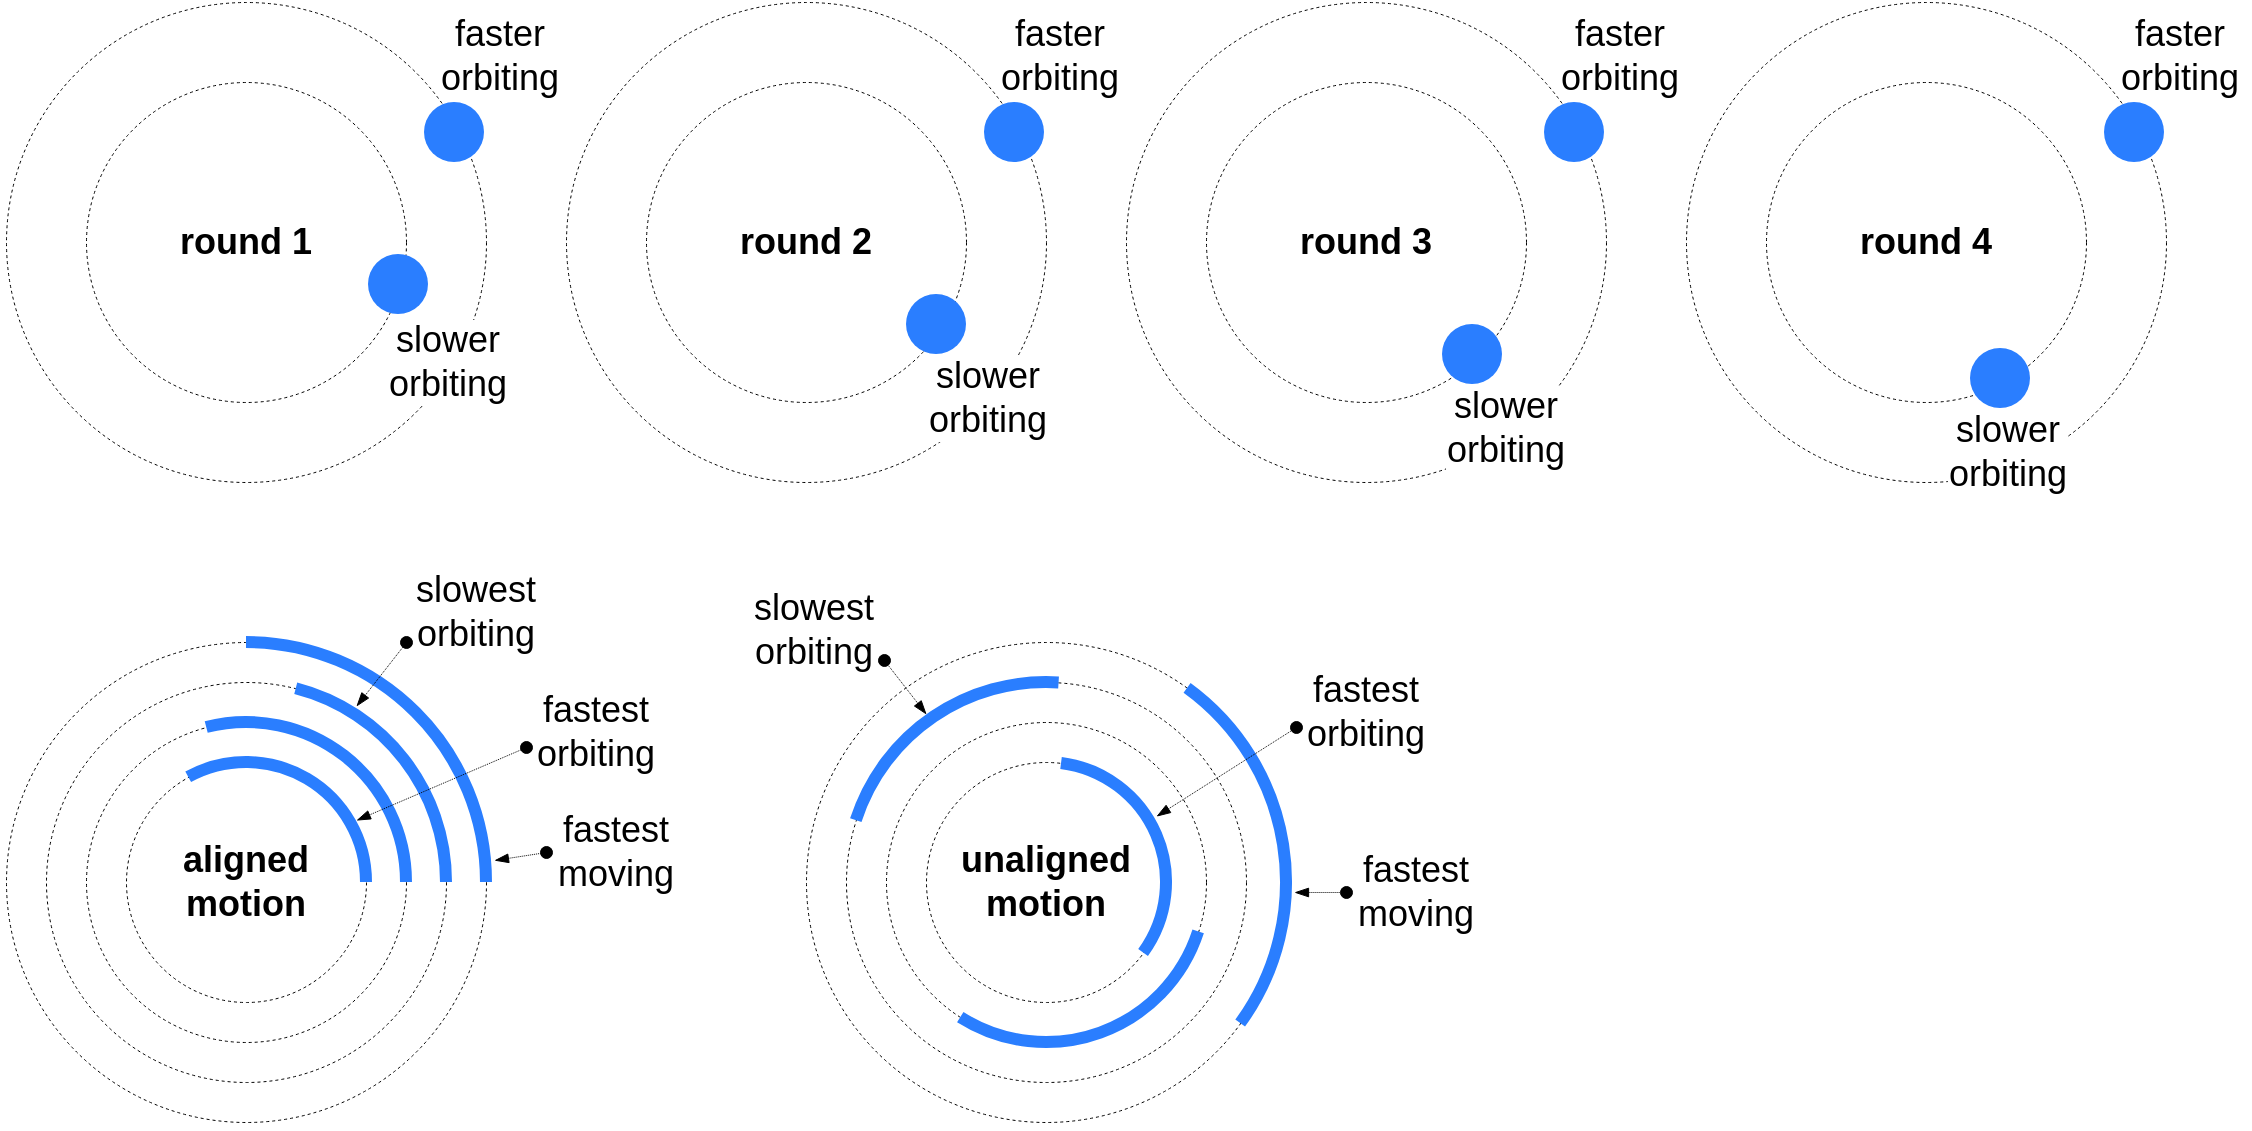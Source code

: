 <mxfile version="17.4.2" type="device"><diagram id="Q8AZ2sGIUglEmSKYdpak" name="Page-1"><mxGraphModel dx="1575" dy="994" grid="1" gridSize="10" guides="1" tooltips="1" connect="1" arrows="1" fold="1" page="1" pageScale="1" pageWidth="1100" pageHeight="850" math="0" shadow="0"><root><mxCell id="0"/><mxCell id="1" parent="0"/><mxCell id="CNvmKtJ9mr3FnJI2xpZx-253" value="" style="ellipse;whiteSpace=wrap;html=1;fillColor=none;strokeWidth=0.5;dashed=1;" vertex="1" parent="1"><mxGeometry x="160" y="480" width="240" height="240" as="geometry"/></mxCell><mxCell id="CNvmKtJ9mr3FnJI2xpZx-254" value="" style="ellipse;whiteSpace=wrap;html=1;fillColor=none;strokeWidth=0.5;dashed=1;" vertex="1" parent="1"><mxGeometry x="200" y="520" width="160" height="160" as="geometry"/></mxCell><mxCell id="CNvmKtJ9mr3FnJI2xpZx-255" value="" style="ellipse;whiteSpace=wrap;html=1;fillColor=none;strokeWidth=0.5;dashed=1;" vertex="1" parent="1"><mxGeometry x="220" y="540" width="120" height="120" as="geometry"/></mxCell><mxCell id="CNvmKtJ9mr3FnJI2xpZx-256" value="" style="ellipse;whiteSpace=wrap;html=1;fillColor=none;strokeWidth=0.5;dashed=1;" vertex="1" parent="1"><mxGeometry x="180" y="500" width="200" height="200" as="geometry"/></mxCell><mxCell id="CNvmKtJ9mr3FnJI2xpZx-258" value="" style="verticalLabelPosition=bottom;verticalAlign=top;html=1;shape=mxgraph.basic.arc;startAngle=0;endAngle=0.25;strokeWidth=6;fillColor=none;strokeColor=#2A7EFF;" vertex="1" parent="1"><mxGeometry x="160" y="480" width="240" height="240" as="geometry"/></mxCell><mxCell id="CNvmKtJ9mr3FnJI2xpZx-259" value="" style="verticalLabelPosition=bottom;verticalAlign=top;html=1;shape=mxgraph.basic.arc;startAngle=0.04;endAngle=0.25;strokeWidth=6;fillColor=none;strokeColor=#2A7EFF;" vertex="1" parent="1"><mxGeometry x="180" y="500" width="200" height="200" as="geometry"/></mxCell><mxCell id="CNvmKtJ9mr3FnJI2xpZx-260" value="" style="verticalLabelPosition=bottom;verticalAlign=top;html=1;shape=mxgraph.basic.arc;startAngle=0.96;endAngle=0.25;strokeWidth=6;fillColor=none;strokeColor=#2A7EFF;" vertex="1" parent="1"><mxGeometry x="200" y="520" width="160" height="160" as="geometry"/></mxCell><mxCell id="CNvmKtJ9mr3FnJI2xpZx-261" value="" style="verticalLabelPosition=bottom;verticalAlign=top;html=1;shape=mxgraph.basic.arc;startAngle=0.92;endAngle=0.25;strokeWidth=6;fillColor=none;strokeColor=#2A7EFF;" vertex="1" parent="1"><mxGeometry x="220" y="540" width="120" height="120" as="geometry"/></mxCell><mxCell id="CNvmKtJ9mr3FnJI2xpZx-262" value="&lt;font style=&quot;font-size: 18px&quot;&gt;fastest orbiting&lt;br&gt;&lt;/font&gt;" style="text;html=1;strokeColor=none;fillColor=none;align=center;verticalAlign=middle;whiteSpace=wrap;rounded=0;fontColor=#000000;" vertex="1" parent="1"><mxGeometry x="420" y="510" width="70" height="30" as="geometry"/></mxCell><mxCell id="CNvmKtJ9mr3FnJI2xpZx-263" value="" style="endArrow=oval;html=1;rounded=0;dashed=1;dashPattern=1 1;fontSize=18;strokeColor=#000000;strokeWidth=0.5;endFill=1;startArrow=blockThin;startFill=1;entryX=0;entryY=0.75;entryDx=0;entryDy=0;" edge="1" parent="1" target="CNvmKtJ9mr3FnJI2xpZx-262"><mxGeometry width="50" height="50" relative="1" as="geometry"><mxPoint x="335" y="569" as="sourcePoint"/><mxPoint x="215" y="471" as="targetPoint"/></mxGeometry></mxCell><mxCell id="CNvmKtJ9mr3FnJI2xpZx-264" value="&lt;font style=&quot;font-size: 18px&quot;&gt;slowest&lt;br&gt;orbiting&lt;br&gt;&lt;/font&gt;" style="text;html=1;strokeColor=none;fillColor=none;align=center;verticalAlign=middle;whiteSpace=wrap;rounded=0;fontColor=#000000;" vertex="1" parent="1"><mxGeometry x="360" y="450" width="70" height="30" as="geometry"/></mxCell><mxCell id="CNvmKtJ9mr3FnJI2xpZx-265" value="" style="endArrow=oval;html=1;rounded=0;dashed=1;dashPattern=1 1;fontSize=18;strokeColor=#000000;strokeWidth=0.5;endFill=1;startArrow=blockThin;startFill=1;entryX=0;entryY=1;entryDx=0;entryDy=0;" edge="1" parent="1" target="CNvmKtJ9mr3FnJI2xpZx-264"><mxGeometry width="50" height="50" relative="1" as="geometry"><mxPoint x="335" y="512" as="sourcePoint"/><mxPoint x="210" y="502.5" as="targetPoint"/></mxGeometry></mxCell><mxCell id="CNvmKtJ9mr3FnJI2xpZx-266" value="" style="ellipse;whiteSpace=wrap;html=1;fillColor=none;strokeWidth=0.5;dashed=1;" vertex="1" parent="1"><mxGeometry x="560" y="480" width="240" height="240" as="geometry"/></mxCell><mxCell id="CNvmKtJ9mr3FnJI2xpZx-267" value="" style="ellipse;whiteSpace=wrap;html=1;fillColor=none;strokeWidth=0.5;dashed=1;" vertex="1" parent="1"><mxGeometry x="600" y="520" width="160" height="160" as="geometry"/></mxCell><mxCell id="CNvmKtJ9mr3FnJI2xpZx-268" value="" style="ellipse;whiteSpace=wrap;html=1;fillColor=none;strokeWidth=0.5;dashed=1;" vertex="1" parent="1"><mxGeometry x="620" y="540" width="120" height="120" as="geometry"/></mxCell><mxCell id="CNvmKtJ9mr3FnJI2xpZx-269" value="" style="ellipse;whiteSpace=wrap;html=1;fillColor=none;strokeWidth=0.5;dashed=1;" vertex="1" parent="1"><mxGeometry x="580" y="500" width="200" height="200" as="geometry"/></mxCell><mxCell id="CNvmKtJ9mr3FnJI2xpZx-270" value="" style="verticalLabelPosition=bottom;verticalAlign=top;html=1;shape=mxgraph.basic.arc;startAngle=0.1;endAngle=0.35;strokeWidth=6;fillColor=none;strokeColor=#2A7EFF;" vertex="1" parent="1"><mxGeometry x="560" y="480" width="240" height="240" as="geometry"/></mxCell><mxCell id="CNvmKtJ9mr3FnJI2xpZx-271" value="" style="verticalLabelPosition=bottom;verticalAlign=top;html=1;shape=mxgraph.basic.arc;startAngle=0.8;endAngle=0.01;strokeWidth=6;fillColor=none;strokeColor=#2A7EFF;" vertex="1" parent="1"><mxGeometry x="580" y="500" width="200" height="200" as="geometry"/></mxCell><mxCell id="CNvmKtJ9mr3FnJI2xpZx-272" value="" style="verticalLabelPosition=bottom;verticalAlign=top;html=1;shape=mxgraph.basic.arc;startAngle=0.30;endAngle=0.59;strokeWidth=6;fillColor=none;strokeColor=#2A7EFF;" vertex="1" parent="1"><mxGeometry x="600" y="520" width="160" height="160" as="geometry"/></mxCell><mxCell id="CNvmKtJ9mr3FnJI2xpZx-273" value="" style="verticalLabelPosition=bottom;verticalAlign=top;html=1;shape=mxgraph.basic.arc;startAngle=0.02;endAngle=0.35;strokeWidth=6;fillColor=none;strokeColor=#2A7EFF;" vertex="1" parent="1"><mxGeometry x="620" y="540" width="120" height="120" as="geometry"/></mxCell><mxCell id="CNvmKtJ9mr3FnJI2xpZx-275" value="" style="endArrow=oval;html=1;rounded=0;dashed=1;dashPattern=1 1;fontSize=18;strokeColor=#000000;strokeWidth=0.5;endFill=1;startArrow=blockThin;startFill=1;entryX=0;entryY=0.75;entryDx=0;entryDy=0;" edge="1" parent="1" target="CNvmKtJ9mr3FnJI2xpZx-342"><mxGeometry width="50" height="50" relative="1" as="geometry"><mxPoint x="735" y="567" as="sourcePoint"/><mxPoint x="797.5" y="510" as="targetPoint"/></mxGeometry></mxCell><mxCell id="CNvmKtJ9mr3FnJI2xpZx-277" value="" style="endArrow=oval;html=1;rounded=0;dashed=1;dashPattern=1 1;fontSize=18;strokeColor=#000000;strokeWidth=0.5;endFill=1;startArrow=blockThin;startFill=1;entryX=1;entryY=1;entryDx=0;entryDy=0;" edge="1" parent="1" target="CNvmKtJ9mr3FnJI2xpZx-341"><mxGeometry width="50" height="50" relative="1" as="geometry"><mxPoint x="620" y="516" as="sourcePoint"/><mxPoint x="810" y="490" as="targetPoint"/></mxGeometry></mxCell><mxCell id="CNvmKtJ9mr3FnJI2xpZx-278" value="" style="ellipse;whiteSpace=wrap;html=1;fillColor=none;strokeWidth=0.5;dashed=1;" vertex="1" parent="1"><mxGeometry x="160" y="160" width="240" height="240" as="geometry"/></mxCell><mxCell id="CNvmKtJ9mr3FnJI2xpZx-279" value="" style="ellipse;whiteSpace=wrap;html=1;fillColor=none;strokeWidth=0.5;dashed=1;" vertex="1" parent="1"><mxGeometry x="200" y="200" width="160" height="160" as="geometry"/></mxCell><mxCell id="CNvmKtJ9mr3FnJI2xpZx-280" value="" style="ellipse;whiteSpace=wrap;html=1;aspect=fixed;fontSize=18;fontColor=#FF004C;strokeColor=none;strokeWidth=6;fillColor=#2A7EFF;gradientColor=none;gradientDirection=radial;" vertex="1" parent="1"><mxGeometry x="369" y="210" width="30" height="30" as="geometry"/></mxCell><mxCell id="CNvmKtJ9mr3FnJI2xpZx-281" value="" style="ellipse;whiteSpace=wrap;html=1;aspect=fixed;fontSize=18;fontColor=#FF004C;strokeColor=none;strokeWidth=6;fillColor=#2A7EFF;gradientColor=none;gradientDirection=radial;" vertex="1" parent="1"><mxGeometry x="341" y="286" width="30" height="30" as="geometry"/></mxCell><mxCell id="CNvmKtJ9mr3FnJI2xpZx-282" value="&lt;font style=&quot;font-size: 18px&quot;&gt;round 1&lt;br&gt;&lt;/font&gt;" style="text;html=1;strokeColor=none;fillColor=none;align=center;verticalAlign=middle;whiteSpace=wrap;rounded=0;fontColor=#000000;fontStyle=1" vertex="1" parent="1"><mxGeometry x="240" y="265" width="80" height="30" as="geometry"/></mxCell><mxCell id="CNvmKtJ9mr3FnJI2xpZx-313" value="" style="ellipse;whiteSpace=wrap;html=1;fillColor=none;strokeWidth=0.5;dashed=1;" vertex="1" parent="1"><mxGeometry x="440" y="160" width="240" height="240" as="geometry"/></mxCell><mxCell id="CNvmKtJ9mr3FnJI2xpZx-314" value="" style="ellipse;whiteSpace=wrap;html=1;fillColor=none;strokeWidth=0.5;dashed=1;" vertex="1" parent="1"><mxGeometry x="480" y="200" width="160" height="160" as="geometry"/></mxCell><mxCell id="CNvmKtJ9mr3FnJI2xpZx-315" value="" style="ellipse;whiteSpace=wrap;html=1;aspect=fixed;fontSize=18;fontColor=#FF004C;strokeColor=none;strokeWidth=6;fillColor=#2A7EFF;gradientColor=none;gradientDirection=radial;" vertex="1" parent="1"><mxGeometry x="649" y="210" width="30" height="30" as="geometry"/></mxCell><mxCell id="CNvmKtJ9mr3FnJI2xpZx-317" value="&lt;font style=&quot;font-size: 18px&quot;&gt;round 2&lt;br&gt;&lt;/font&gt;" style="text;html=1;strokeColor=none;fillColor=none;align=center;verticalAlign=middle;whiteSpace=wrap;rounded=0;fontColor=#000000;fontStyle=1" vertex="1" parent="1"><mxGeometry x="520" y="265" width="80" height="30" as="geometry"/></mxCell><mxCell id="CNvmKtJ9mr3FnJI2xpZx-318" value="" style="ellipse;whiteSpace=wrap;html=1;fillColor=none;strokeWidth=0.5;dashed=1;" vertex="1" parent="1"><mxGeometry x="720" y="160" width="240" height="240" as="geometry"/></mxCell><mxCell id="CNvmKtJ9mr3FnJI2xpZx-319" value="" style="ellipse;whiteSpace=wrap;html=1;fillColor=none;strokeWidth=0.5;dashed=1;" vertex="1" parent="1"><mxGeometry x="760" y="200" width="160" height="160" as="geometry"/></mxCell><mxCell id="CNvmKtJ9mr3FnJI2xpZx-320" value="" style="ellipse;whiteSpace=wrap;html=1;aspect=fixed;fontSize=18;fontColor=#FF004C;strokeColor=none;strokeWidth=6;fillColor=#2A7EFF;gradientColor=none;gradientDirection=radial;" vertex="1" parent="1"><mxGeometry x="929" y="210" width="30" height="30" as="geometry"/></mxCell><mxCell id="CNvmKtJ9mr3FnJI2xpZx-322" value="&lt;font style=&quot;font-size: 18px&quot;&gt;round 3&lt;br&gt;&lt;/font&gt;" style="text;html=1;strokeColor=none;fillColor=none;align=center;verticalAlign=middle;whiteSpace=wrap;rounded=0;fontColor=#000000;fontStyle=1" vertex="1" parent="1"><mxGeometry x="800" y="265" width="80" height="30" as="geometry"/></mxCell><mxCell id="CNvmKtJ9mr3FnJI2xpZx-323" value="" style="ellipse;whiteSpace=wrap;html=1;fillColor=none;strokeWidth=0.5;dashed=1;" vertex="1" parent="1"><mxGeometry x="1000" y="160" width="240" height="240" as="geometry"/></mxCell><mxCell id="CNvmKtJ9mr3FnJI2xpZx-324" value="" style="ellipse;whiteSpace=wrap;html=1;fillColor=none;strokeWidth=0.5;dashed=1;" vertex="1" parent="1"><mxGeometry x="1040" y="200" width="160" height="160" as="geometry"/></mxCell><mxCell id="CNvmKtJ9mr3FnJI2xpZx-325" value="" style="ellipse;whiteSpace=wrap;html=1;aspect=fixed;fontSize=18;fontColor=#FF004C;strokeColor=none;strokeWidth=6;fillColor=#2A7EFF;gradientColor=none;gradientDirection=radial;" vertex="1" parent="1"><mxGeometry x="1209" y="210" width="30" height="30" as="geometry"/></mxCell><mxCell id="CNvmKtJ9mr3FnJI2xpZx-327" value="&lt;font style=&quot;font-size: 18px&quot;&gt;round 4&lt;br&gt;&lt;/font&gt;" style="text;html=1;strokeColor=none;fillColor=none;align=center;verticalAlign=middle;whiteSpace=wrap;rounded=0;fontColor=#000000;fontStyle=1" vertex="1" parent="1"><mxGeometry x="1080" y="265" width="80" height="30" as="geometry"/></mxCell><mxCell id="CNvmKtJ9mr3FnJI2xpZx-328" value="" style="ellipse;whiteSpace=wrap;html=1;aspect=fixed;fontSize=18;fontColor=#FF004C;strokeColor=none;strokeWidth=6;fillColor=#2A7EFF;gradientColor=none;gradientDirection=radial;" vertex="1" parent="1"><mxGeometry x="610" y="306" width="30" height="30" as="geometry"/></mxCell><mxCell id="CNvmKtJ9mr3FnJI2xpZx-331" value="" style="ellipse;whiteSpace=wrap;html=1;aspect=fixed;fontSize=18;fontColor=#FF004C;strokeColor=none;strokeWidth=6;fillColor=#2A7EFF;gradientColor=none;gradientDirection=radial;" vertex="1" parent="1"><mxGeometry x="878" y="321" width="30" height="30" as="geometry"/></mxCell><mxCell id="CNvmKtJ9mr3FnJI2xpZx-333" value="" style="ellipse;whiteSpace=wrap;html=1;aspect=fixed;fontSize=18;fontColor=#FF004C;strokeColor=none;strokeWidth=6;fillColor=#2A7EFF;gradientColor=none;gradientDirection=radial;" vertex="1" parent="1"><mxGeometry x="1142" y="333" width="30" height="30" as="geometry"/></mxCell><mxCell id="CNvmKtJ9mr3FnJI2xpZx-338" value="&lt;font style=&quot;font-size: 18px&quot;&gt;fastest moving&lt;br&gt;&lt;/font&gt;" style="text;html=1;strokeColor=none;fillColor=none;align=center;verticalAlign=middle;whiteSpace=wrap;rounded=0;fontColor=#000000;" vertex="1" parent="1"><mxGeometry x="430" y="570" width="70" height="30" as="geometry"/></mxCell><mxCell id="CNvmKtJ9mr3FnJI2xpZx-339" value="" style="endArrow=oval;html=1;rounded=0;dashed=1;dashPattern=1 1;fontSize=18;strokeColor=#000000;strokeWidth=0.5;endFill=1;startArrow=blockThin;startFill=1;entryX=0;entryY=0.5;entryDx=0;entryDy=0;" edge="1" parent="1" target="CNvmKtJ9mr3FnJI2xpZx-338"><mxGeometry width="50" height="50" relative="1" as="geometry"><mxPoint x="404" y="589" as="sourcePoint"/><mxPoint x="460" y="565" as="targetPoint"/></mxGeometry></mxCell><mxCell id="CNvmKtJ9mr3FnJI2xpZx-340" value="" style="endArrow=oval;html=1;rounded=0;dashed=1;dashPattern=1 1;fontSize=18;strokeColor=#000000;strokeWidth=0.5;endFill=1;startArrow=blockThin;startFill=1;entryX=0;entryY=0.5;entryDx=0;entryDy=0;" edge="1" parent="1" target="CNvmKtJ9mr3FnJI2xpZx-343"><mxGeometry width="50" height="50" relative="1" as="geometry"><mxPoint x="804" y="605" as="sourcePoint"/><mxPoint x="530" y="565" as="targetPoint"/></mxGeometry></mxCell><mxCell id="CNvmKtJ9mr3FnJI2xpZx-341" value="&lt;font style=&quot;font-size: 18px&quot;&gt;slowest&lt;br&gt;orbiting&lt;br&gt;&lt;/font&gt;" style="text;html=1;strokeColor=none;fillColor=none;align=center;verticalAlign=middle;whiteSpace=wrap;rounded=0;fontColor=#000000;" vertex="1" parent="1"><mxGeometry x="529" y="459" width="70" height="30" as="geometry"/></mxCell><mxCell id="CNvmKtJ9mr3FnJI2xpZx-342" value="&lt;font style=&quot;font-size: 18px&quot;&gt;fastest orbiting&lt;br&gt;&lt;/font&gt;" style="text;html=1;strokeColor=none;fillColor=none;align=center;verticalAlign=middle;whiteSpace=wrap;rounded=0;fontColor=#000000;" vertex="1" parent="1"><mxGeometry x="805" y="500" width="70" height="30" as="geometry"/></mxCell><mxCell id="CNvmKtJ9mr3FnJI2xpZx-343" value="&lt;font style=&quot;font-size: 18px&quot;&gt;fastest moving&lt;br&gt;&lt;/font&gt;" style="text;html=1;strokeColor=none;fillColor=none;align=center;verticalAlign=middle;whiteSpace=wrap;rounded=0;fontColor=#000000;" vertex="1" parent="1"><mxGeometry x="830" y="590" width="70" height="30" as="geometry"/></mxCell><mxCell id="CNvmKtJ9mr3FnJI2xpZx-344" value="&lt;font style=&quot;font-size: 18px&quot;&gt;aligned motion&lt;br&gt;&lt;/font&gt;" style="text;html=1;strokeColor=none;fillColor=none;align=center;verticalAlign=middle;whiteSpace=wrap;rounded=0;fontColor=#000000;fontStyle=1" vertex="1" parent="1"><mxGeometry x="245" y="585" width="70" height="30" as="geometry"/></mxCell><mxCell id="CNvmKtJ9mr3FnJI2xpZx-345" value="&lt;font style=&quot;font-size: 18px&quot;&gt;unaligned motion&lt;br&gt;&lt;/font&gt;" style="text;html=1;strokeColor=none;fillColor=none;align=center;verticalAlign=middle;whiteSpace=wrap;rounded=0;fontColor=#000000;fontStyle=1" vertex="1" parent="1"><mxGeometry x="645" y="585" width="70" height="30" as="geometry"/></mxCell><mxCell id="CNvmKtJ9mr3FnJI2xpZx-346" value="&lt;font style=&quot;font-size: 18px&quot;&gt;slower&lt;br&gt;orbiting&lt;br&gt;&lt;/font&gt;" style="text;html=1;strokeColor=none;fillColor=none;align=center;verticalAlign=middle;whiteSpace=wrap;rounded=0;fontColor=#000000;labelBackgroundColor=default;" vertex="1" parent="1"><mxGeometry x="346" y="340" width="70" as="geometry"/></mxCell><mxCell id="CNvmKtJ9mr3FnJI2xpZx-347" value="&lt;font style=&quot;font-size: 18px&quot;&gt;faster&lt;br&gt;orbiting&lt;br&gt;&lt;/font&gt;" style="text;html=1;strokeColor=none;fillColor=none;align=center;verticalAlign=middle;whiteSpace=wrap;rounded=0;fontColor=#000000;" vertex="1" parent="1"><mxGeometry x="372" y="167" width="70" height="40" as="geometry"/></mxCell><mxCell id="CNvmKtJ9mr3FnJI2xpZx-348" value="&lt;font style=&quot;font-size: 18px&quot;&gt;faster&lt;br&gt;orbiting&lt;br&gt;&lt;/font&gt;" style="text;html=1;strokeColor=none;fillColor=none;align=center;verticalAlign=middle;whiteSpace=wrap;rounded=0;fontColor=#000000;" vertex="1" parent="1"><mxGeometry x="652" y="167" width="70" height="40" as="geometry"/></mxCell><mxCell id="CNvmKtJ9mr3FnJI2xpZx-349" value="&lt;font style=&quot;font-size: 18px&quot;&gt;faster&lt;br&gt;orbiting&lt;br&gt;&lt;/font&gt;" style="text;html=1;strokeColor=none;fillColor=none;align=center;verticalAlign=middle;whiteSpace=wrap;rounded=0;fontColor=#000000;" vertex="1" parent="1"><mxGeometry x="932" y="167" width="70" height="40" as="geometry"/></mxCell><mxCell id="CNvmKtJ9mr3FnJI2xpZx-350" value="&lt;font style=&quot;font-size: 18px&quot;&gt;faster&lt;br&gt;orbiting&lt;br&gt;&lt;/font&gt;" style="text;html=1;strokeColor=none;fillColor=none;align=center;verticalAlign=middle;whiteSpace=wrap;rounded=0;fontColor=#000000;" vertex="1" parent="1"><mxGeometry x="1212" y="167" width="70" height="40" as="geometry"/></mxCell><mxCell id="CNvmKtJ9mr3FnJI2xpZx-352" value="&lt;font style=&quot;font-size: 18px&quot;&gt;slower&lt;br&gt;orbiting&lt;br&gt;&lt;/font&gt;" style="text;html=1;strokeColor=none;fillColor=none;align=center;verticalAlign=middle;whiteSpace=wrap;rounded=0;fontColor=#000000;labelBackgroundColor=default;" vertex="1" parent="1"><mxGeometry x="616" y="358" width="70" as="geometry"/></mxCell><mxCell id="CNvmKtJ9mr3FnJI2xpZx-353" value="&lt;font style=&quot;font-size: 18px&quot;&gt;slower&lt;br&gt;orbiting&lt;br&gt;&lt;/font&gt;" style="text;html=1;strokeColor=none;fillColor=none;align=center;verticalAlign=middle;whiteSpace=wrap;rounded=0;fontColor=#000000;labelBackgroundColor=default;" vertex="1" parent="1"><mxGeometry x="875" y="373" width="70" as="geometry"/></mxCell><mxCell id="CNvmKtJ9mr3FnJI2xpZx-354" value="&lt;font style=&quot;font-size: 18px&quot;&gt;slower&lt;br&gt;orbiting&lt;br&gt;&lt;/font&gt;" style="text;html=1;strokeColor=none;fillColor=none;align=center;verticalAlign=middle;whiteSpace=wrap;rounded=0;fontColor=#000000;labelBackgroundColor=default;" vertex="1" parent="1"><mxGeometry x="1126" y="385" width="70" as="geometry"/></mxCell></root></mxGraphModel></diagram></mxfile>
